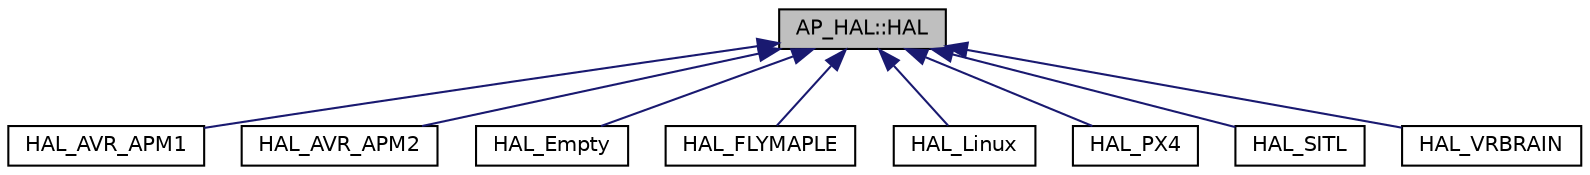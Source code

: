 digraph "AP_HAL::HAL"
{
 // INTERACTIVE_SVG=YES
  edge [fontname="Helvetica",fontsize="10",labelfontname="Helvetica",labelfontsize="10"];
  node [fontname="Helvetica",fontsize="10",shape=record];
  Node1 [label="AP_HAL::HAL",height=0.2,width=0.4,color="black", fillcolor="grey75", style="filled" fontcolor="black"];
  Node1 -> Node2 [dir="back",color="midnightblue",fontsize="10",style="solid",fontname="Helvetica"];
  Node2 [label="HAL_AVR_APM1",height=0.2,width=0.4,color="black", fillcolor="white", style="filled",URL="$classHAL__AVR__APM1.html"];
  Node1 -> Node3 [dir="back",color="midnightblue",fontsize="10",style="solid",fontname="Helvetica"];
  Node3 [label="HAL_AVR_APM2",height=0.2,width=0.4,color="black", fillcolor="white", style="filled",URL="$classHAL__AVR__APM2.html"];
  Node1 -> Node4 [dir="back",color="midnightblue",fontsize="10",style="solid",fontname="Helvetica"];
  Node4 [label="HAL_Empty",height=0.2,width=0.4,color="black", fillcolor="white", style="filled",URL="$classHAL__Empty.html"];
  Node1 -> Node5 [dir="back",color="midnightblue",fontsize="10",style="solid",fontname="Helvetica"];
  Node5 [label="HAL_FLYMAPLE",height=0.2,width=0.4,color="black", fillcolor="white", style="filled",URL="$classHAL__FLYMAPLE.html"];
  Node1 -> Node6 [dir="back",color="midnightblue",fontsize="10",style="solid",fontname="Helvetica"];
  Node6 [label="HAL_Linux",height=0.2,width=0.4,color="black", fillcolor="white", style="filled",URL="$classHAL__Linux.html"];
  Node1 -> Node7 [dir="back",color="midnightblue",fontsize="10",style="solid",fontname="Helvetica"];
  Node7 [label="HAL_PX4",height=0.2,width=0.4,color="black", fillcolor="white", style="filled",URL="$classHAL__PX4.html"];
  Node1 -> Node8 [dir="back",color="midnightblue",fontsize="10",style="solid",fontname="Helvetica"];
  Node8 [label="HAL_SITL",height=0.2,width=0.4,color="black", fillcolor="white", style="filled",URL="$classHAL__SITL.html"];
  Node1 -> Node9 [dir="back",color="midnightblue",fontsize="10",style="solid",fontname="Helvetica"];
  Node9 [label="HAL_VRBRAIN",height=0.2,width=0.4,color="black", fillcolor="white", style="filled",URL="$classHAL__VRBRAIN.html"];
}
